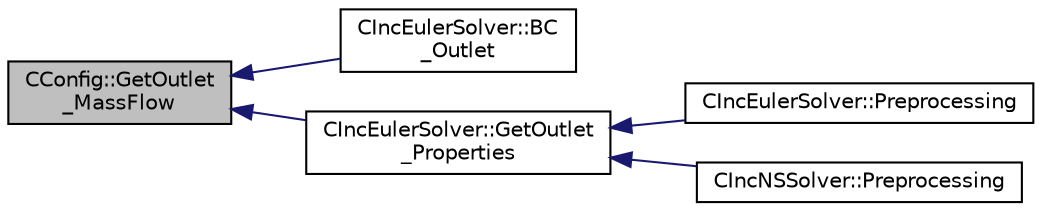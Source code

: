digraph "CConfig::GetOutlet_MassFlow"
{
  edge [fontname="Helvetica",fontsize="10",labelfontname="Helvetica",labelfontsize="10"];
  node [fontname="Helvetica",fontsize="10",shape=record];
  rankdir="LR";
  Node10050 [label="CConfig::GetOutlet\l_MassFlow",height=0.2,width=0.4,color="black", fillcolor="grey75", style="filled", fontcolor="black"];
  Node10050 -> Node10051 [dir="back",color="midnightblue",fontsize="10",style="solid",fontname="Helvetica"];
  Node10051 [label="CIncEulerSolver::BC\l_Outlet",height=0.2,width=0.4,color="black", fillcolor="white", style="filled",URL="$class_c_inc_euler_solver.html#aa64170c7c7a237d0c7427a8359c2967a",tooltip="Impose the outlet boundary condition. "];
  Node10050 -> Node10052 [dir="back",color="midnightblue",fontsize="10",style="solid",fontname="Helvetica"];
  Node10052 [label="CIncEulerSolver::GetOutlet\l_Properties",height=0.2,width=0.4,color="black", fillcolor="white", style="filled",URL="$class_c_inc_euler_solver.html#aacea1dc960644b2fb82b191b17bf9056",tooltip="A virtual member. "];
  Node10052 -> Node10053 [dir="back",color="midnightblue",fontsize="10",style="solid",fontname="Helvetica"];
  Node10053 [label="CIncEulerSolver::Preprocessing",height=0.2,width=0.4,color="black", fillcolor="white", style="filled",URL="$class_c_inc_euler_solver.html#aabd902b10cc9b41b6b2c406efba0ac41",tooltip="Compute primitive variables and their gradients. "];
  Node10052 -> Node10054 [dir="back",color="midnightblue",fontsize="10",style="solid",fontname="Helvetica"];
  Node10054 [label="CIncNSSolver::Preprocessing",height=0.2,width=0.4,color="black", fillcolor="white", style="filled",URL="$class_c_inc_n_s_solver.html#ae84f6e86313acd1da80c505b4eab81e5",tooltip="Restart residual and compute gradients. "];
}
